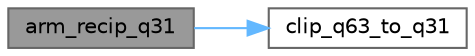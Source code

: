 digraph "arm_recip_q31"
{
 // LATEX_PDF_SIZE
  bgcolor="transparent";
  edge [fontname=Helvetica,fontsize=10,labelfontname=Helvetica,labelfontsize=10];
  node [fontname=Helvetica,fontsize=10,shape=box,height=0.2,width=0.4];
  rankdir="LR";
  Node1 [id="Node000001",label="arm_recip_q31",height=0.2,width=0.4,color="gray40", fillcolor="grey60", style="filled", fontcolor="black",tooltip="Function to Calculates 1/in (reciprocal) value of Q31 Data type."];
  Node1 -> Node2 [id="edge1_Node000001_Node000002",color="steelblue1",style="solid",tooltip=" "];
  Node2 [id="Node000002",label="clip_q63_to_q31",height=0.2,width=0.4,color="grey40", fillcolor="white", style="filled",URL="$arm__math_8h.html#a9a94b78de0f083bd8fadf3c3abe40431",tooltip="Clips Q63 to Q31 values."];
}

